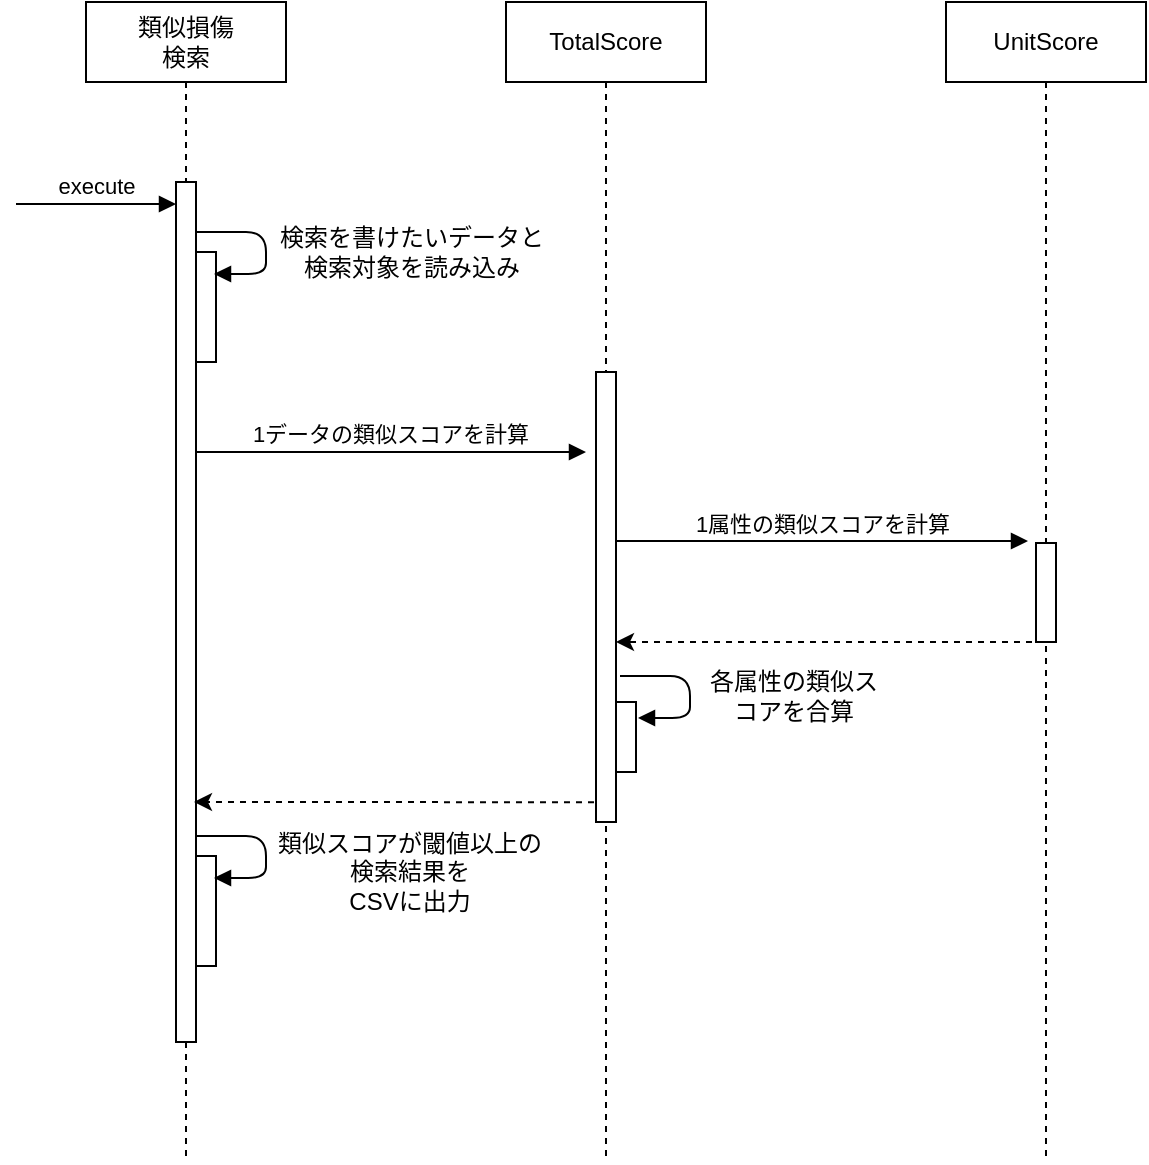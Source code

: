 <mxfile>
    <diagram id="uAqwuRCBwSX3c7VwIzCT" name="ページ1">
        <mxGraphModel dx="396" dy="475" grid="1" gridSize="10" guides="1" tooltips="1" connect="1" arrows="1" fold="1" page="1" pageScale="1" pageWidth="1654" pageHeight="1169" math="0" shadow="0">
            <root>
                <mxCell id="0"/>
                <mxCell id="1" parent="0"/>
                <mxCell id="3" value="類似損傷&lt;br&gt;検索" style="shape=umlLifeline;perimeter=lifelinePerimeter;whiteSpace=wrap;html=1;container=1;collapsible=0;recursiveResize=0;outlineConnect=0;" parent="1" vertex="1">
                    <mxGeometry x="130" y="40" width="100" height="580" as="geometry"/>
                </mxCell>
                <mxCell id="8" value="" style="html=1;points=[];perimeter=orthogonalPerimeter;" parent="3" vertex="1">
                    <mxGeometry x="45" y="90" width="10" height="430" as="geometry"/>
                </mxCell>
                <mxCell id="13" value="" style="html=1;points=[];perimeter=orthogonalPerimeter;" parent="3" vertex="1">
                    <mxGeometry x="55" y="427" width="10" height="55" as="geometry"/>
                </mxCell>
                <mxCell id="14" value="" style="html=1;verticalAlign=bottom;endArrow=block;entryX=0.9;entryY=0.2;entryDx=0;entryDy=0;entryPerimeter=0;" parent="3" target="13" edge="1">
                    <mxGeometry width="80" relative="1" as="geometry">
                        <mxPoint x="55" y="417" as="sourcePoint"/>
                        <mxPoint x="85" y="407" as="targetPoint"/>
                        <Array as="points">
                            <mxPoint x="90" y="417"/>
                            <mxPoint x="90" y="438"/>
                        </Array>
                    </mxGeometry>
                </mxCell>
                <mxCell id="5" value="TotalScore" style="shape=umlLifeline;perimeter=lifelinePerimeter;whiteSpace=wrap;html=1;container=1;collapsible=0;recursiveResize=0;outlineConnect=0;" parent="1" vertex="1">
                    <mxGeometry x="340" y="40" width="100" height="580" as="geometry"/>
                </mxCell>
                <mxCell id="11" value="" style="html=1;points=[];perimeter=orthogonalPerimeter;" parent="5" vertex="1">
                    <mxGeometry x="45" y="185" width="10" height="225" as="geometry"/>
                </mxCell>
                <mxCell id="22" value="1属性の類似スコアを計算" style="html=1;verticalAlign=bottom;endArrow=block;entryX=-0.4;entryY=0.235;entryDx=0;entryDy=0;entryPerimeter=0;" parent="5" edge="1">
                    <mxGeometry width="80" relative="1" as="geometry">
                        <mxPoint x="55" y="269.5" as="sourcePoint"/>
                        <mxPoint x="261" y="269.5" as="targetPoint"/>
                    </mxGeometry>
                </mxCell>
                <mxCell id="23" value="" style="html=1;points=[];perimeter=orthogonalPerimeter;" parent="5" vertex="1">
                    <mxGeometry x="55" y="350" width="10" height="35" as="geometry"/>
                </mxCell>
                <mxCell id="6" value="UnitScore" style="shape=umlLifeline;perimeter=lifelinePerimeter;whiteSpace=wrap;html=1;container=1;collapsible=0;recursiveResize=0;outlineConnect=0;" parent="1" vertex="1">
                    <mxGeometry x="560" y="40" width="100" height="580" as="geometry"/>
                </mxCell>
                <mxCell id="12" value="" style="html=1;points=[];perimeter=orthogonalPerimeter;" parent="6" vertex="1">
                    <mxGeometry x="45" y="270.5" width="10" height="49.5" as="geometry"/>
                </mxCell>
                <mxCell id="7" value="execute" style="html=1;verticalAlign=bottom;endArrow=block;" parent="1" edge="1">
                    <mxGeometry width="80" relative="1" as="geometry">
                        <mxPoint x="95" y="141" as="sourcePoint"/>
                        <mxPoint x="175" y="141" as="targetPoint"/>
                    </mxGeometry>
                </mxCell>
                <mxCell id="17" value="類似スコアが閾値以上の&lt;br&gt;検索結果を&lt;br&gt;CSVに出力" style="text;html=1;strokeColor=none;fillColor=none;align=center;verticalAlign=middle;whiteSpace=wrap;rounded=0;" parent="1" vertex="1">
                    <mxGeometry x="225" y="460" width="134" height="30" as="geometry"/>
                </mxCell>
                <mxCell id="18" value="" style="html=1;points=[];perimeter=orthogonalPerimeter;" parent="1" vertex="1">
                    <mxGeometry x="185" y="165" width="10" height="55" as="geometry"/>
                </mxCell>
                <mxCell id="19" value="" style="html=1;verticalAlign=bottom;endArrow=block;entryX=0.9;entryY=0.2;entryDx=0;entryDy=0;entryPerimeter=0;" parent="1" target="18" edge="1">
                    <mxGeometry width="80" relative="1" as="geometry">
                        <mxPoint x="185" y="155" as="sourcePoint"/>
                        <mxPoint x="85" y="105" as="targetPoint"/>
                        <Array as="points">
                            <mxPoint x="220" y="155"/>
                            <mxPoint x="220" y="176"/>
                        </Array>
                    </mxGeometry>
                </mxCell>
                <mxCell id="20" value="検索を書けたいデータと&lt;br&gt;検索対象を読み込み" style="text;html=1;strokeColor=none;fillColor=none;align=center;verticalAlign=middle;whiteSpace=wrap;rounded=0;" parent="1" vertex="1">
                    <mxGeometry x="226" y="150" width="134" height="30" as="geometry"/>
                </mxCell>
                <mxCell id="21" value="1データの類似スコアを計算" style="html=1;verticalAlign=bottom;endArrow=block;exitX=1;exitY=0.314;exitDx=0;exitDy=0;exitPerimeter=0;" parent="1" source="8" edge="1">
                    <mxGeometry width="80" relative="1" as="geometry">
                        <mxPoint x="210" y="240" as="sourcePoint"/>
                        <mxPoint x="380" y="265" as="targetPoint"/>
                    </mxGeometry>
                </mxCell>
                <mxCell id="25" value="" style="html=1;verticalAlign=bottom;endArrow=block;entryX=0.9;entryY=0.2;entryDx=0;entryDy=0;entryPerimeter=0;" parent="1" edge="1">
                    <mxGeometry width="80" relative="1" as="geometry">
                        <mxPoint x="397" y="377" as="sourcePoint"/>
                        <mxPoint x="406" y="398" as="targetPoint"/>
                        <Array as="points">
                            <mxPoint x="432" y="377"/>
                            <mxPoint x="432" y="398"/>
                        </Array>
                    </mxGeometry>
                </mxCell>
                <mxCell id="26" value="各属性の類似スコアを合算" style="text;html=1;strokeColor=none;fillColor=none;align=center;verticalAlign=middle;whiteSpace=wrap;rounded=0;" parent="1" vertex="1">
                    <mxGeometry x="438" y="372" width="92" height="30" as="geometry"/>
                </mxCell>
                <mxCell id="27" value="" style="endArrow=classic;html=1;exitX=-0.2;exitY=1;exitDx=0;exitDy=0;exitPerimeter=0;dashed=1;" parent="1" source="12" target="11" edge="1">
                    <mxGeometry width="50" height="50" relative="1" as="geometry">
                        <mxPoint x="440" y="180" as="sourcePoint"/>
                        <mxPoint x="490" y="130" as="targetPoint"/>
                    </mxGeometry>
                </mxCell>
                <mxCell id="28" value="" style="endArrow=classic;html=1;exitX=0.5;exitY=0.956;exitDx=0;exitDy=0;exitPerimeter=0;dashed=1;" parent="1" edge="1">
                    <mxGeometry width="50" height="50" relative="1" as="geometry">
                        <mxPoint x="384" y="440.1" as="sourcePoint"/>
                        <mxPoint x="184" y="440" as="targetPoint"/>
                    </mxGeometry>
                </mxCell>
            </root>
        </mxGraphModel>
    </diagram>
</mxfile>
